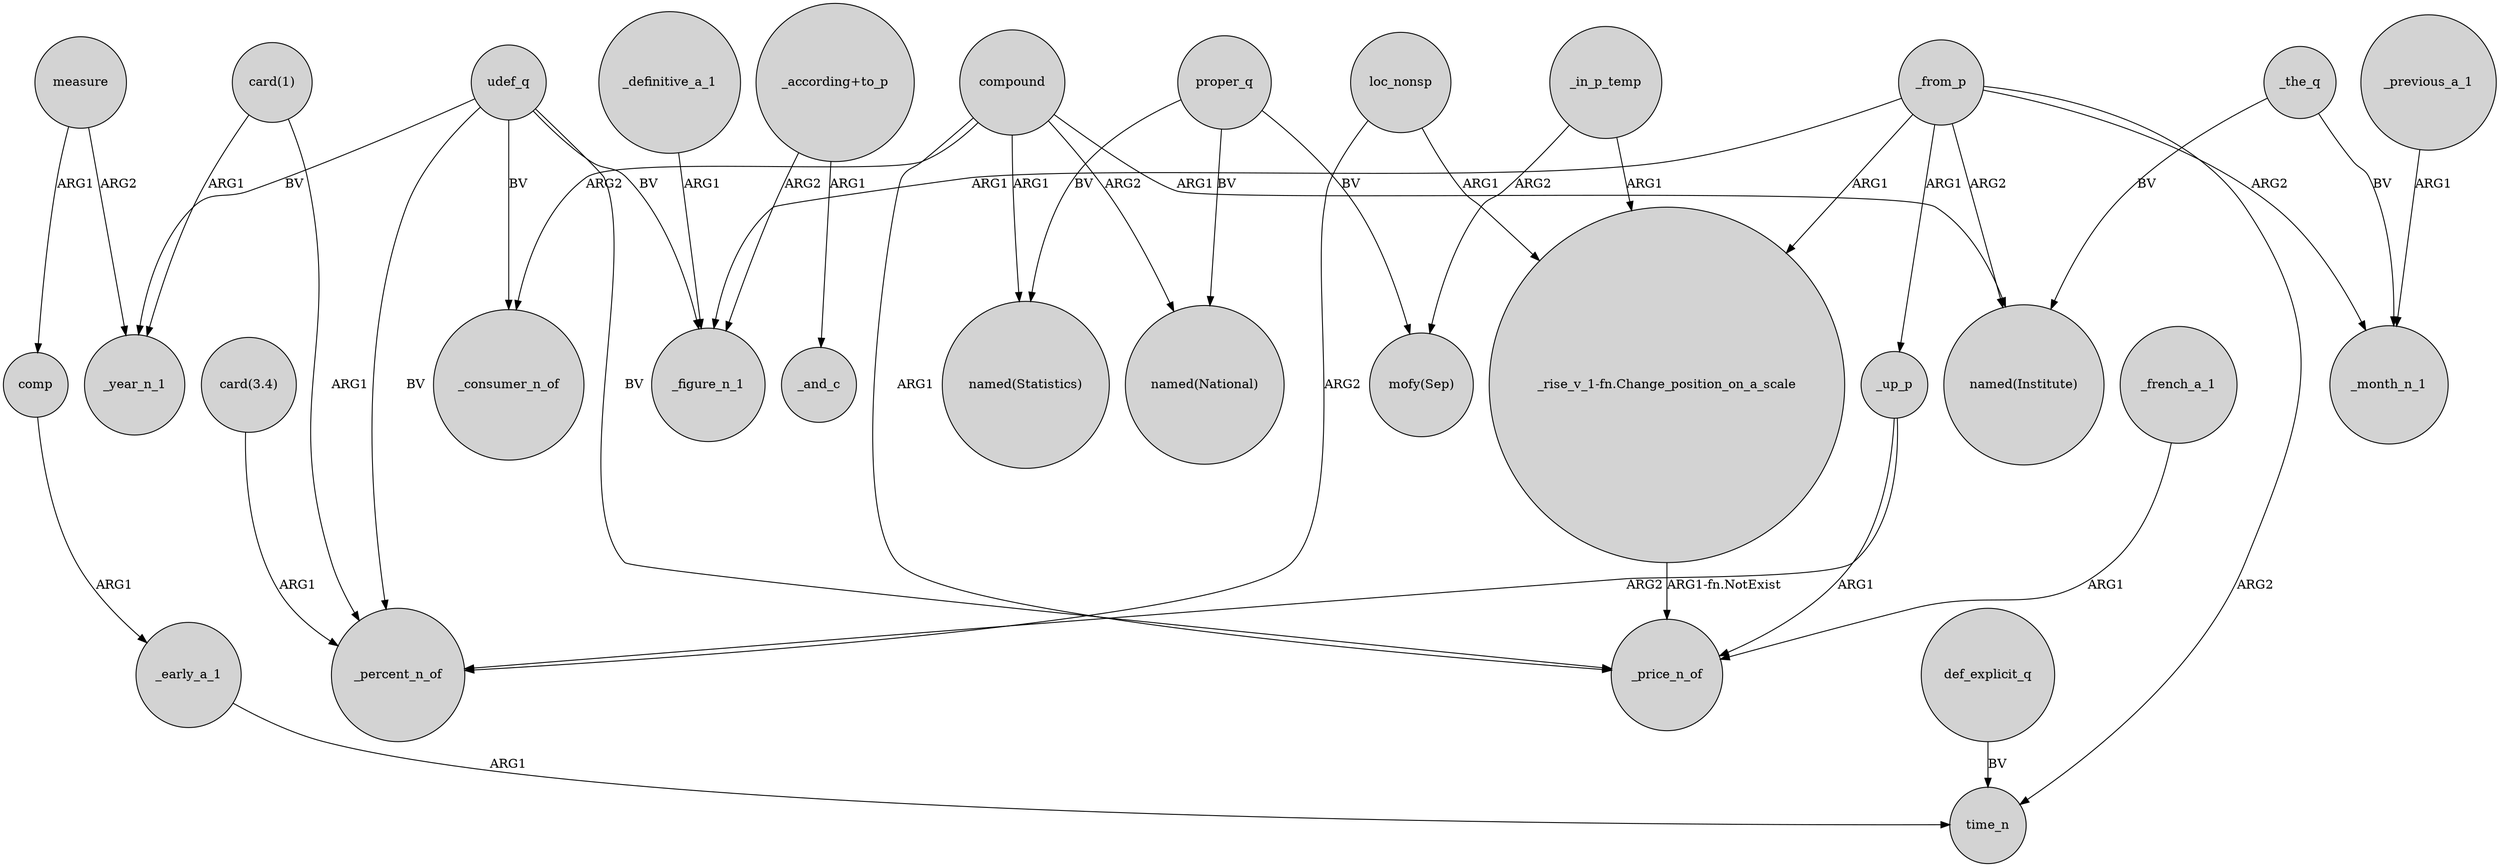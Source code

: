 digraph {
	node [shape=circle style=filled]
	_definitive_a_1 -> _figure_n_1 [label=ARG1]
	"card(1)" -> _percent_n_of [label=ARG1]
	_up_p -> _price_n_of [label=ARG1]
	_french_a_1 -> _price_n_of [label=ARG1]
	udef_q -> _price_n_of [label=BV]
	measure -> _year_n_1 [label=ARG2]
	def_explicit_q -> time_n [label=BV]
	_from_p -> _figure_n_1 [label=ARG1]
	_from_p -> _up_p [label=ARG1]
	proper_q -> "named(Statistics)" [label=BV]
	measure -> comp [label=ARG1]
	_from_p -> "named(Institute)" [label=ARG2]
	proper_q -> "mofy(Sep)" [label=BV]
	compound -> "named(Statistics)" [label=ARG1]
	compound -> "named(Institute)" [label=ARG1]
	compound -> "named(National)" [label=ARG2]
	_the_q -> _month_n_1 [label=BV]
	"_according+to_p" -> _and_c [label=ARG1]
	_the_q -> "named(Institute)" [label=BV]
	"_according+to_p" -> _figure_n_1 [label=ARG2]
	"card(3.4)" -> _percent_n_of [label=ARG1]
	loc_nonsp -> _percent_n_of [label=ARG2]
	loc_nonsp -> "_rise_v_1-fn.Change_position_on_a_scale" [label=ARG1]
	_from_p -> time_n [label=ARG2]
	udef_q -> _consumer_n_of [label=BV]
	_from_p -> _month_n_1 [label=ARG2]
	udef_q -> _figure_n_1 [label=BV]
	_previous_a_1 -> _month_n_1 [label=ARG1]
	"_rise_v_1-fn.Change_position_on_a_scale" -> _price_n_of [label="ARG1-fn.NotExist"]
	"card(1)" -> _year_n_1 [label=ARG1]
	_early_a_1 -> time_n [label=ARG1]
	compound -> _consumer_n_of [label=ARG2]
	udef_q -> _year_n_1 [label=BV]
	proper_q -> "named(National)" [label=BV]
	udef_q -> _percent_n_of [label=BV]
	compound -> _price_n_of [label=ARG1]
	_in_p_temp -> "_rise_v_1-fn.Change_position_on_a_scale" [label=ARG1]
	_in_p_temp -> "mofy(Sep)" [label=ARG2]
	comp -> _early_a_1 [label=ARG1]
	_up_p -> _percent_n_of [label=ARG2]
	_from_p -> "_rise_v_1-fn.Change_position_on_a_scale" [label=ARG1]
}
